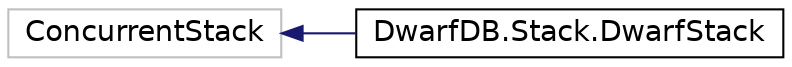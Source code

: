 digraph "Graphical Class Hierarchy"
{
  edge [fontname="Helvetica",fontsize="14",labelfontname="Helvetica",labelfontsize="14"];
  node [fontname="Helvetica",fontsize="14",shape=record];
  rankdir="LR";
  Node1 [label="ConcurrentStack",height=0.2,width=0.4,color="grey75", fillcolor="white", style="filled"];
  Node1 -> Node2 [dir="back",color="midnightblue",fontsize="14",style="solid",fontname="Helvetica"];
  Node2 [label="DwarfDB.Stack.DwarfStack",height=0.2,width=0.4,color="black", fillcolor="white", style="filled",URL="$d3/d59/class_dwarf_d_b_1_1_stack_1_1_dwarf_stack.html",tooltip="A stack for improving an access to dwarf records "];
}
